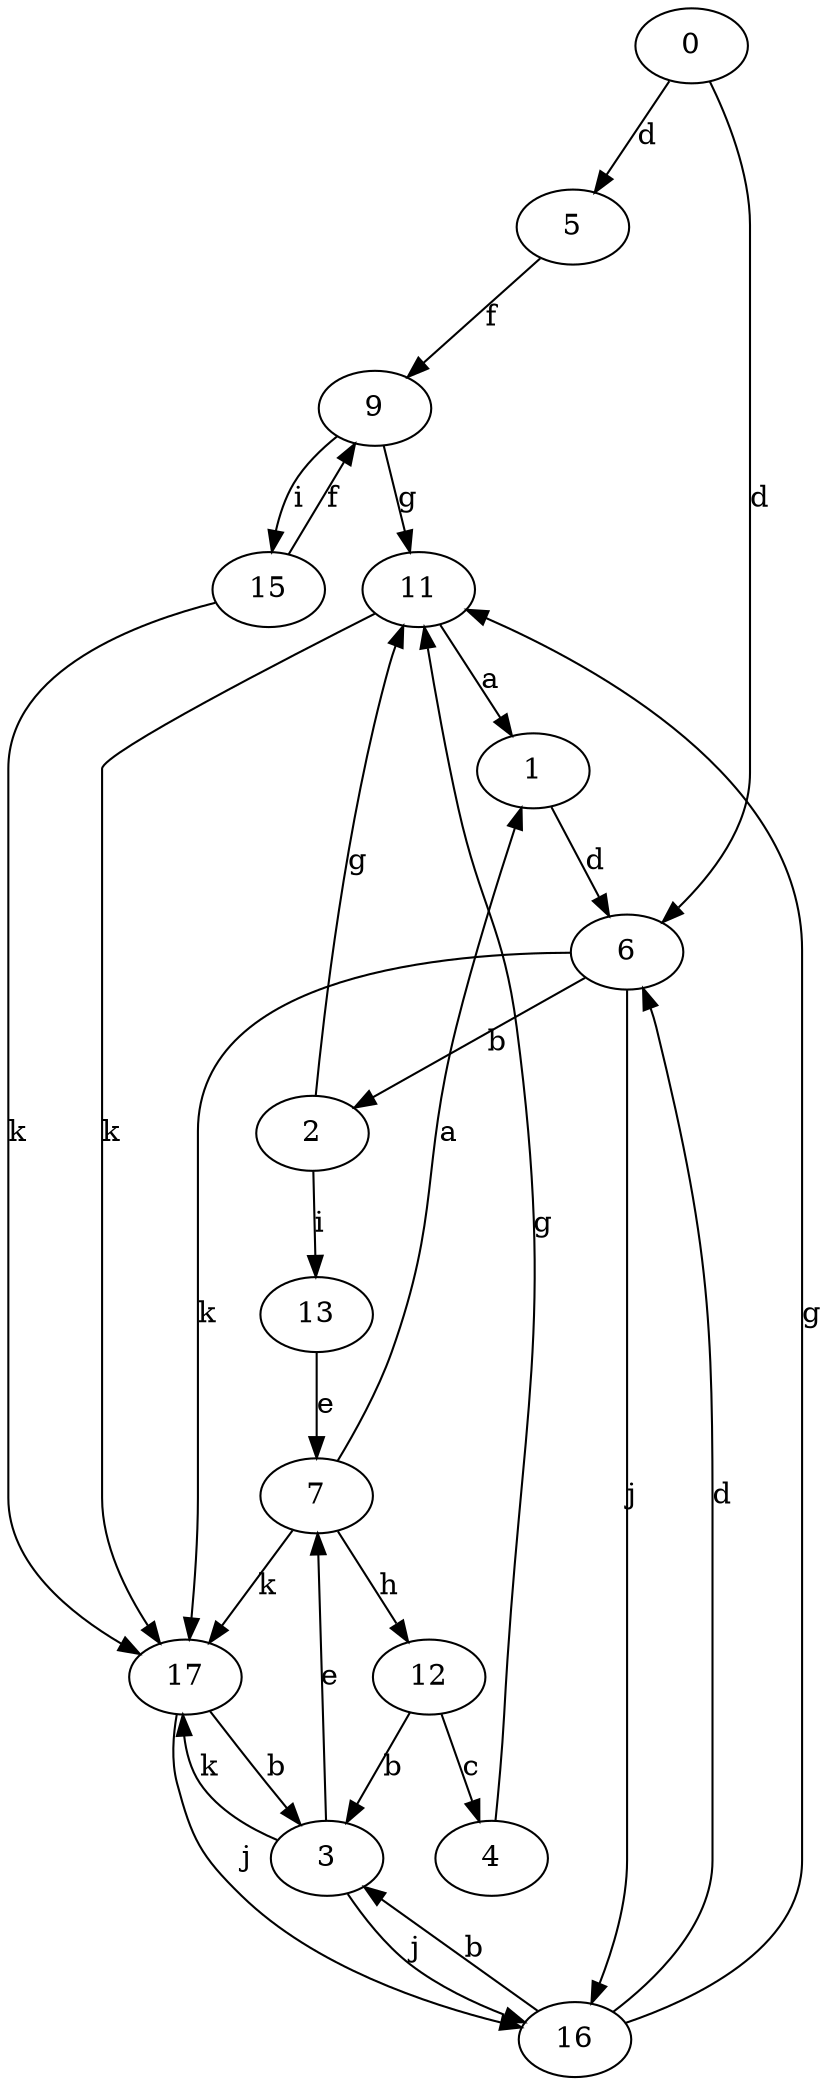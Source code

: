 strict digraph  {
0;
1;
2;
3;
4;
5;
6;
7;
9;
11;
12;
13;
15;
16;
17;
0 -> 5  [label=d];
0 -> 6  [label=d];
1 -> 6  [label=d];
2 -> 11  [label=g];
2 -> 13  [label=i];
3 -> 7  [label=e];
3 -> 16  [label=j];
3 -> 17  [label=k];
4 -> 11  [label=g];
5 -> 9  [label=f];
6 -> 2  [label=b];
6 -> 16  [label=j];
6 -> 17  [label=k];
7 -> 1  [label=a];
7 -> 12  [label=h];
7 -> 17  [label=k];
9 -> 11  [label=g];
9 -> 15  [label=i];
11 -> 1  [label=a];
11 -> 17  [label=k];
12 -> 3  [label=b];
12 -> 4  [label=c];
13 -> 7  [label=e];
15 -> 9  [label=f];
15 -> 17  [label=k];
16 -> 3  [label=b];
16 -> 6  [label=d];
16 -> 11  [label=g];
17 -> 3  [label=b];
17 -> 16  [label=j];
}
